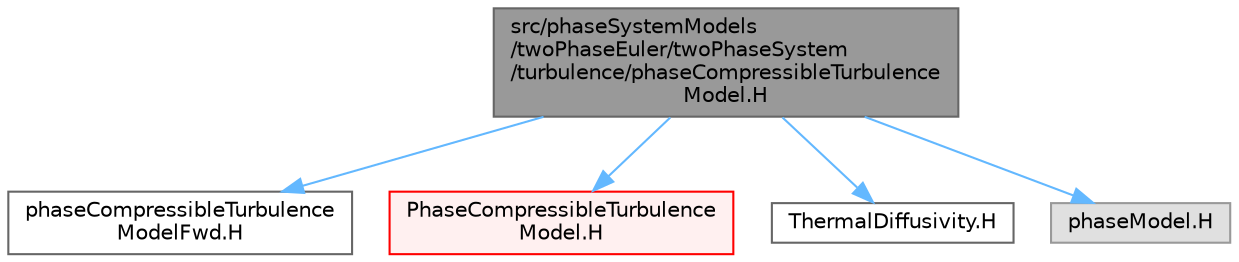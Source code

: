 digraph "src/phaseSystemModels/twoPhaseEuler/twoPhaseSystem/turbulence/phaseCompressibleTurbulenceModel.H"
{
 // LATEX_PDF_SIZE
  bgcolor="transparent";
  edge [fontname=Helvetica,fontsize=10,labelfontname=Helvetica,labelfontsize=10];
  node [fontname=Helvetica,fontsize=10,shape=box,height=0.2,width=0.4];
  Node1 [id="Node000001",label="src/phaseSystemModels\l/twoPhaseEuler/twoPhaseSystem\l/turbulence/phaseCompressibleTurbulence\lModel.H",height=0.2,width=0.4,color="gray40", fillcolor="grey60", style="filled", fontcolor="black",tooltip=" "];
  Node1 -> Node2 [id="edge1_Node000001_Node000002",color="steelblue1",style="solid",tooltip=" "];
  Node2 [id="Node000002",label="phaseCompressibleTurbulence\lModelFwd.H",height=0.2,width=0.4,color="grey40", fillcolor="white", style="filled",URL="$twoPhaseEuler_2twoPhaseSystem_2turbulence_2phaseCompressibleTurbulenceModelFwd_8H.html",tooltip=" "];
  Node1 -> Node3 [id="edge2_Node000001_Node000003",color="steelblue1",style="solid",tooltip=" "];
  Node3 [id="Node000003",label="PhaseCompressibleTurbulence\lModel.H",height=0.2,width=0.4,color="red", fillcolor="#FFF0F0", style="filled",URL="$PhaseCompressibleTurbulenceModel_8H.html",tooltip=" "];
  Node1 -> Node391 [id="edge3_Node000001_Node000391",color="steelblue1",style="solid",tooltip=" "];
  Node391 [id="Node000391",label="ThermalDiffusivity.H",height=0.2,width=0.4,color="grey40", fillcolor="white", style="filled",URL="$ThermalDiffusivity_8H.html",tooltip=" "];
  Node1 -> Node392 [id="edge4_Node000001_Node000392",color="steelblue1",style="solid",tooltip=" "];
  Node392 [id="Node000392",label="phaseModel.H",height=0.2,width=0.4,color="grey60", fillcolor="#E0E0E0", style="filled",tooltip=" "];
}
